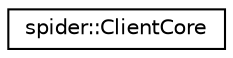 digraph "Graphical Class Hierarchy"
{
  edge [fontname="Helvetica",fontsize="10",labelfontname="Helvetica",labelfontsize="10"];
  node [fontname="Helvetica",fontsize="10",shape=record];
  rankdir="LR";
  Node0 [label="spider::ClientCore",height=0.2,width=0.4,color="black", fillcolor="white", style="filled",URL="$classspider_1_1_client_core.html"];
}
